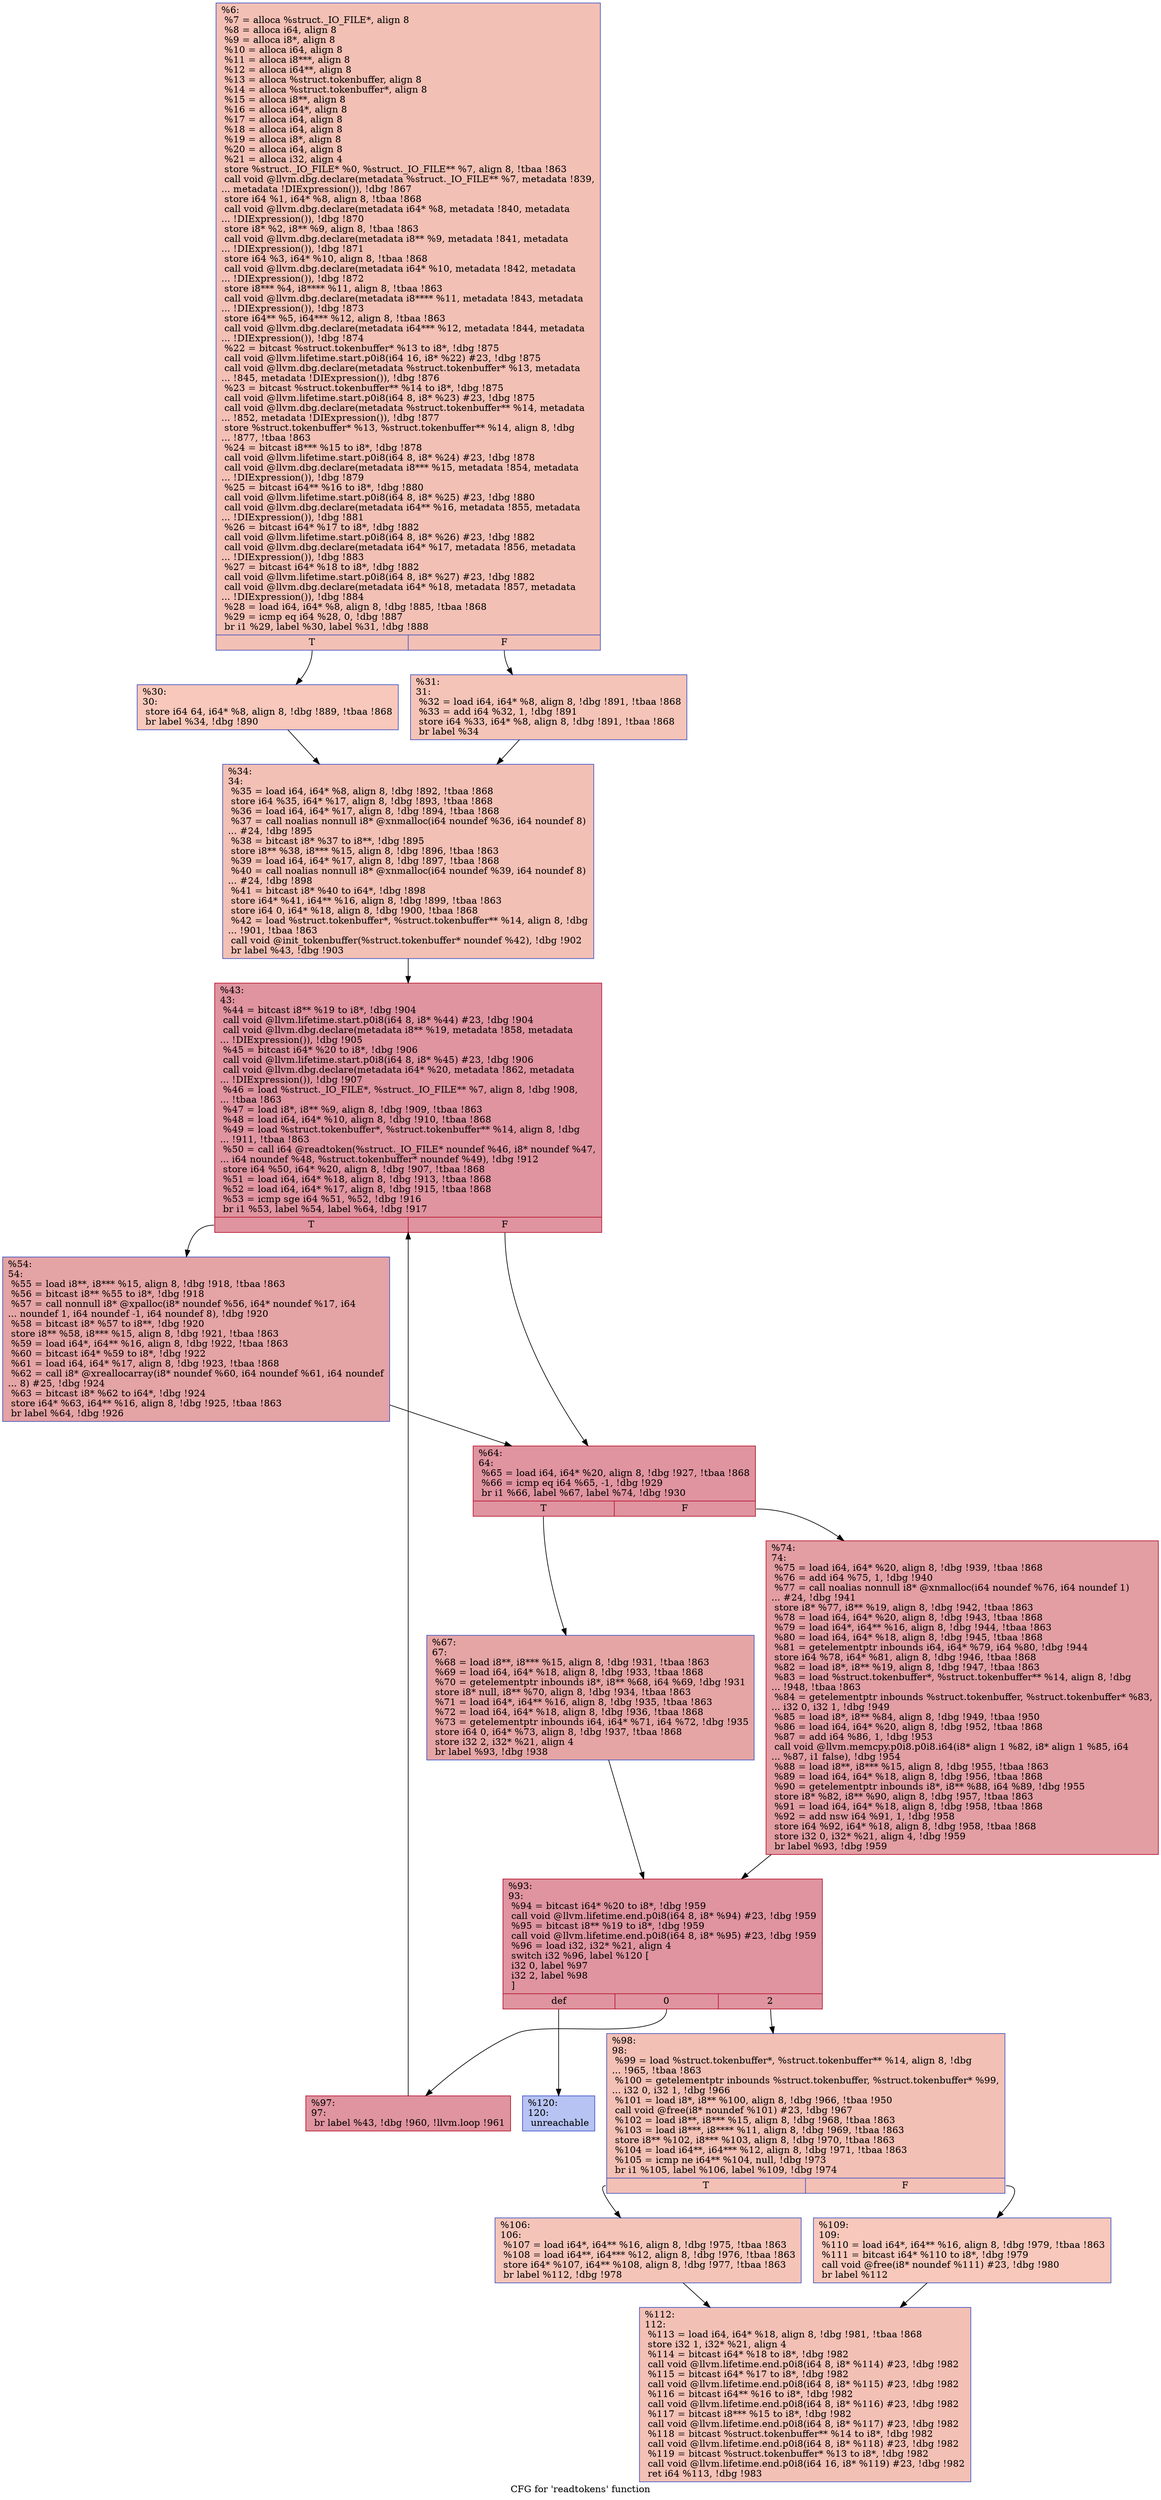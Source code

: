 digraph "CFG for 'readtokens' function" {
	label="CFG for 'readtokens' function";

	Node0x1c56300 [shape=record,color="#3d50c3ff", style=filled, fillcolor="#e5705870",label="{%6:\l  %7 = alloca %struct._IO_FILE*, align 8\l  %8 = alloca i64, align 8\l  %9 = alloca i8*, align 8\l  %10 = alloca i64, align 8\l  %11 = alloca i8***, align 8\l  %12 = alloca i64**, align 8\l  %13 = alloca %struct.tokenbuffer, align 8\l  %14 = alloca %struct.tokenbuffer*, align 8\l  %15 = alloca i8**, align 8\l  %16 = alloca i64*, align 8\l  %17 = alloca i64, align 8\l  %18 = alloca i64, align 8\l  %19 = alloca i8*, align 8\l  %20 = alloca i64, align 8\l  %21 = alloca i32, align 4\l  store %struct._IO_FILE* %0, %struct._IO_FILE** %7, align 8, !tbaa !863\l  call void @llvm.dbg.declare(metadata %struct._IO_FILE** %7, metadata !839,\l... metadata !DIExpression()), !dbg !867\l  store i64 %1, i64* %8, align 8, !tbaa !868\l  call void @llvm.dbg.declare(metadata i64* %8, metadata !840, metadata\l... !DIExpression()), !dbg !870\l  store i8* %2, i8** %9, align 8, !tbaa !863\l  call void @llvm.dbg.declare(metadata i8** %9, metadata !841, metadata\l... !DIExpression()), !dbg !871\l  store i64 %3, i64* %10, align 8, !tbaa !868\l  call void @llvm.dbg.declare(metadata i64* %10, metadata !842, metadata\l... !DIExpression()), !dbg !872\l  store i8*** %4, i8**** %11, align 8, !tbaa !863\l  call void @llvm.dbg.declare(metadata i8**** %11, metadata !843, metadata\l... !DIExpression()), !dbg !873\l  store i64** %5, i64*** %12, align 8, !tbaa !863\l  call void @llvm.dbg.declare(metadata i64*** %12, metadata !844, metadata\l... !DIExpression()), !dbg !874\l  %22 = bitcast %struct.tokenbuffer* %13 to i8*, !dbg !875\l  call void @llvm.lifetime.start.p0i8(i64 16, i8* %22) #23, !dbg !875\l  call void @llvm.dbg.declare(metadata %struct.tokenbuffer* %13, metadata\l... !845, metadata !DIExpression()), !dbg !876\l  %23 = bitcast %struct.tokenbuffer** %14 to i8*, !dbg !875\l  call void @llvm.lifetime.start.p0i8(i64 8, i8* %23) #23, !dbg !875\l  call void @llvm.dbg.declare(metadata %struct.tokenbuffer** %14, metadata\l... !852, metadata !DIExpression()), !dbg !877\l  store %struct.tokenbuffer* %13, %struct.tokenbuffer** %14, align 8, !dbg\l... !877, !tbaa !863\l  %24 = bitcast i8*** %15 to i8*, !dbg !878\l  call void @llvm.lifetime.start.p0i8(i64 8, i8* %24) #23, !dbg !878\l  call void @llvm.dbg.declare(metadata i8*** %15, metadata !854, metadata\l... !DIExpression()), !dbg !879\l  %25 = bitcast i64** %16 to i8*, !dbg !880\l  call void @llvm.lifetime.start.p0i8(i64 8, i8* %25) #23, !dbg !880\l  call void @llvm.dbg.declare(metadata i64** %16, metadata !855, metadata\l... !DIExpression()), !dbg !881\l  %26 = bitcast i64* %17 to i8*, !dbg !882\l  call void @llvm.lifetime.start.p0i8(i64 8, i8* %26) #23, !dbg !882\l  call void @llvm.dbg.declare(metadata i64* %17, metadata !856, metadata\l... !DIExpression()), !dbg !883\l  %27 = bitcast i64* %18 to i8*, !dbg !882\l  call void @llvm.lifetime.start.p0i8(i64 8, i8* %27) #23, !dbg !882\l  call void @llvm.dbg.declare(metadata i64* %18, metadata !857, metadata\l... !DIExpression()), !dbg !884\l  %28 = load i64, i64* %8, align 8, !dbg !885, !tbaa !868\l  %29 = icmp eq i64 %28, 0, !dbg !887\l  br i1 %29, label %30, label %31, !dbg !888\l|{<s0>T|<s1>F}}"];
	Node0x1c56300:s0 -> Node0x1c57410;
	Node0x1c56300:s1 -> Node0x1c57460;
	Node0x1c57410 [shape=record,color="#3d50c3ff", style=filled, fillcolor="#ed836670",label="{%30:\l30:                                               \l  store i64 64, i64* %8, align 8, !dbg !889, !tbaa !868\l  br label %34, !dbg !890\l}"];
	Node0x1c57410 -> Node0x1c574b0;
	Node0x1c57460 [shape=record,color="#3d50c3ff", style=filled, fillcolor="#e97a5f70",label="{%31:\l31:                                               \l  %32 = load i64, i64* %8, align 8, !dbg !891, !tbaa !868\l  %33 = add i64 %32, 1, !dbg !891\l  store i64 %33, i64* %8, align 8, !dbg !891, !tbaa !868\l  br label %34\l}"];
	Node0x1c57460 -> Node0x1c574b0;
	Node0x1c574b0 [shape=record,color="#3d50c3ff", style=filled, fillcolor="#e5705870",label="{%34:\l34:                                               \l  %35 = load i64, i64* %8, align 8, !dbg !892, !tbaa !868\l  store i64 %35, i64* %17, align 8, !dbg !893, !tbaa !868\l  %36 = load i64, i64* %17, align 8, !dbg !894, !tbaa !868\l  %37 = call noalias nonnull i8* @xnmalloc(i64 noundef %36, i64 noundef 8)\l... #24, !dbg !895\l  %38 = bitcast i8* %37 to i8**, !dbg !895\l  store i8** %38, i8*** %15, align 8, !dbg !896, !tbaa !863\l  %39 = load i64, i64* %17, align 8, !dbg !897, !tbaa !868\l  %40 = call noalias nonnull i8* @xnmalloc(i64 noundef %39, i64 noundef 8)\l... #24, !dbg !898\l  %41 = bitcast i8* %40 to i64*, !dbg !898\l  store i64* %41, i64** %16, align 8, !dbg !899, !tbaa !863\l  store i64 0, i64* %18, align 8, !dbg !900, !tbaa !868\l  %42 = load %struct.tokenbuffer*, %struct.tokenbuffer** %14, align 8, !dbg\l... !901, !tbaa !863\l  call void @init_tokenbuffer(%struct.tokenbuffer* noundef %42), !dbg !902\l  br label %43, !dbg !903\l}"];
	Node0x1c574b0 -> Node0x1c57500;
	Node0x1c57500 [shape=record,color="#b70d28ff", style=filled, fillcolor="#b70d2870",label="{%43:\l43:                                               \l  %44 = bitcast i8** %19 to i8*, !dbg !904\l  call void @llvm.lifetime.start.p0i8(i64 8, i8* %44) #23, !dbg !904\l  call void @llvm.dbg.declare(metadata i8** %19, metadata !858, metadata\l... !DIExpression()), !dbg !905\l  %45 = bitcast i64* %20 to i8*, !dbg !906\l  call void @llvm.lifetime.start.p0i8(i64 8, i8* %45) #23, !dbg !906\l  call void @llvm.dbg.declare(metadata i64* %20, metadata !862, metadata\l... !DIExpression()), !dbg !907\l  %46 = load %struct._IO_FILE*, %struct._IO_FILE** %7, align 8, !dbg !908,\l... !tbaa !863\l  %47 = load i8*, i8** %9, align 8, !dbg !909, !tbaa !863\l  %48 = load i64, i64* %10, align 8, !dbg !910, !tbaa !868\l  %49 = load %struct.tokenbuffer*, %struct.tokenbuffer** %14, align 8, !dbg\l... !911, !tbaa !863\l  %50 = call i64 @readtoken(%struct._IO_FILE* noundef %46, i8* noundef %47,\l... i64 noundef %48, %struct.tokenbuffer* noundef %49), !dbg !912\l  store i64 %50, i64* %20, align 8, !dbg !907, !tbaa !868\l  %51 = load i64, i64* %18, align 8, !dbg !913, !tbaa !868\l  %52 = load i64, i64* %17, align 8, !dbg !915, !tbaa !868\l  %53 = icmp sge i64 %51, %52, !dbg !916\l  br i1 %53, label %54, label %64, !dbg !917\l|{<s0>T|<s1>F}}"];
	Node0x1c57500:s0 -> Node0x1c57550;
	Node0x1c57500:s1 -> Node0x1c575a0;
	Node0x1c57550 [shape=record,color="#3d50c3ff", style=filled, fillcolor="#c32e3170",label="{%54:\l54:                                               \l  %55 = load i8**, i8*** %15, align 8, !dbg !918, !tbaa !863\l  %56 = bitcast i8** %55 to i8*, !dbg !918\l  %57 = call nonnull i8* @xpalloc(i8* noundef %56, i64* noundef %17, i64\l... noundef 1, i64 noundef -1, i64 noundef 8), !dbg !920\l  %58 = bitcast i8* %57 to i8**, !dbg !920\l  store i8** %58, i8*** %15, align 8, !dbg !921, !tbaa !863\l  %59 = load i64*, i64** %16, align 8, !dbg !922, !tbaa !863\l  %60 = bitcast i64* %59 to i8*, !dbg !922\l  %61 = load i64, i64* %17, align 8, !dbg !923, !tbaa !868\l  %62 = call i8* @xreallocarray(i8* noundef %60, i64 noundef %61, i64 noundef\l... 8) #25, !dbg !924\l  %63 = bitcast i8* %62 to i64*, !dbg !924\l  store i64* %63, i64** %16, align 8, !dbg !925, !tbaa !863\l  br label %64, !dbg !926\l}"];
	Node0x1c57550 -> Node0x1c575a0;
	Node0x1c575a0 [shape=record,color="#b70d28ff", style=filled, fillcolor="#b70d2870",label="{%64:\l64:                                               \l  %65 = load i64, i64* %20, align 8, !dbg !927, !tbaa !868\l  %66 = icmp eq i64 %65, -1, !dbg !929\l  br i1 %66, label %67, label %74, !dbg !930\l|{<s0>T|<s1>F}}"];
	Node0x1c575a0:s0 -> Node0x1c575f0;
	Node0x1c575a0:s1 -> Node0x1c57640;
	Node0x1c575f0 [shape=record,color="#3d50c3ff", style=filled, fillcolor="#c5333470",label="{%67:\l67:                                               \l  %68 = load i8**, i8*** %15, align 8, !dbg !931, !tbaa !863\l  %69 = load i64, i64* %18, align 8, !dbg !933, !tbaa !868\l  %70 = getelementptr inbounds i8*, i8** %68, i64 %69, !dbg !931\l  store i8* null, i8** %70, align 8, !dbg !934, !tbaa !863\l  %71 = load i64*, i64** %16, align 8, !dbg !935, !tbaa !863\l  %72 = load i64, i64* %18, align 8, !dbg !936, !tbaa !868\l  %73 = getelementptr inbounds i64, i64* %71, i64 %72, !dbg !935\l  store i64 0, i64* %73, align 8, !dbg !937, !tbaa !868\l  store i32 2, i32* %21, align 4\l  br label %93, !dbg !938\l}"];
	Node0x1c575f0 -> Node0x1c57690;
	Node0x1c57640 [shape=record,color="#b70d28ff", style=filled, fillcolor="#be242e70",label="{%74:\l74:                                               \l  %75 = load i64, i64* %20, align 8, !dbg !939, !tbaa !868\l  %76 = add i64 %75, 1, !dbg !940\l  %77 = call noalias nonnull i8* @xnmalloc(i64 noundef %76, i64 noundef 1)\l... #24, !dbg !941\l  store i8* %77, i8** %19, align 8, !dbg !942, !tbaa !863\l  %78 = load i64, i64* %20, align 8, !dbg !943, !tbaa !868\l  %79 = load i64*, i64** %16, align 8, !dbg !944, !tbaa !863\l  %80 = load i64, i64* %18, align 8, !dbg !945, !tbaa !868\l  %81 = getelementptr inbounds i64, i64* %79, i64 %80, !dbg !944\l  store i64 %78, i64* %81, align 8, !dbg !946, !tbaa !868\l  %82 = load i8*, i8** %19, align 8, !dbg !947, !tbaa !863\l  %83 = load %struct.tokenbuffer*, %struct.tokenbuffer** %14, align 8, !dbg\l... !948, !tbaa !863\l  %84 = getelementptr inbounds %struct.tokenbuffer, %struct.tokenbuffer* %83,\l... i32 0, i32 1, !dbg !949\l  %85 = load i8*, i8** %84, align 8, !dbg !949, !tbaa !950\l  %86 = load i64, i64* %20, align 8, !dbg !952, !tbaa !868\l  %87 = add i64 %86, 1, !dbg !953\l  call void @llvm.memcpy.p0i8.p0i8.i64(i8* align 1 %82, i8* align 1 %85, i64\l... %87, i1 false), !dbg !954\l  %88 = load i8**, i8*** %15, align 8, !dbg !955, !tbaa !863\l  %89 = load i64, i64* %18, align 8, !dbg !956, !tbaa !868\l  %90 = getelementptr inbounds i8*, i8** %88, i64 %89, !dbg !955\l  store i8* %82, i8** %90, align 8, !dbg !957, !tbaa !863\l  %91 = load i64, i64* %18, align 8, !dbg !958, !tbaa !868\l  %92 = add nsw i64 %91, 1, !dbg !958\l  store i64 %92, i64* %18, align 8, !dbg !958, !tbaa !868\l  store i32 0, i32* %21, align 4, !dbg !959\l  br label %93, !dbg !959\l}"];
	Node0x1c57640 -> Node0x1c57690;
	Node0x1c57690 [shape=record,color="#b70d28ff", style=filled, fillcolor="#b70d2870",label="{%93:\l93:                                               \l  %94 = bitcast i64* %20 to i8*, !dbg !959\l  call void @llvm.lifetime.end.p0i8(i64 8, i8* %94) #23, !dbg !959\l  %95 = bitcast i8** %19 to i8*, !dbg !959\l  call void @llvm.lifetime.end.p0i8(i64 8, i8* %95) #23, !dbg !959\l  %96 = load i32, i32* %21, align 4\l  switch i32 %96, label %120 [\l    i32 0, label %97\l    i32 2, label %98\l  ]\l|{<s0>def|<s1>0|<s2>2}}"];
	Node0x1c57690:s0 -> Node0x1c57870;
	Node0x1c57690:s1 -> Node0x1c576e0;
	Node0x1c57690:s2 -> Node0x1c57730;
	Node0x1c576e0 [shape=record,color="#b70d28ff", style=filled, fillcolor="#b70d2870",label="{%97:\l97:                                               \l  br label %43, !dbg !960, !llvm.loop !961\l}"];
	Node0x1c576e0 -> Node0x1c57500;
	Node0x1c57730 [shape=record,color="#3d50c3ff", style=filled, fillcolor="#e5705870",label="{%98:\l98:                                               \l  %99 = load %struct.tokenbuffer*, %struct.tokenbuffer** %14, align 8, !dbg\l... !965, !tbaa !863\l  %100 = getelementptr inbounds %struct.tokenbuffer, %struct.tokenbuffer* %99,\l... i32 0, i32 1, !dbg !966\l  %101 = load i8*, i8** %100, align 8, !dbg !966, !tbaa !950\l  call void @free(i8* noundef %101) #23, !dbg !967\l  %102 = load i8**, i8*** %15, align 8, !dbg !968, !tbaa !863\l  %103 = load i8***, i8**** %11, align 8, !dbg !969, !tbaa !863\l  store i8** %102, i8*** %103, align 8, !dbg !970, !tbaa !863\l  %104 = load i64**, i64*** %12, align 8, !dbg !971, !tbaa !863\l  %105 = icmp ne i64** %104, null, !dbg !973\l  br i1 %105, label %106, label %109, !dbg !974\l|{<s0>T|<s1>F}}"];
	Node0x1c57730:s0 -> Node0x1c57780;
	Node0x1c57730:s1 -> Node0x1c577d0;
	Node0x1c57780 [shape=record,color="#3d50c3ff", style=filled, fillcolor="#e97a5f70",label="{%106:\l106:                                              \l  %107 = load i64*, i64** %16, align 8, !dbg !975, !tbaa !863\l  %108 = load i64**, i64*** %12, align 8, !dbg !976, !tbaa !863\l  store i64* %107, i64** %108, align 8, !dbg !977, !tbaa !863\l  br label %112, !dbg !978\l}"];
	Node0x1c57780 -> Node0x1c57820;
	Node0x1c577d0 [shape=record,color="#3d50c3ff", style=filled, fillcolor="#ed836670",label="{%109:\l109:                                              \l  %110 = load i64*, i64** %16, align 8, !dbg !979, !tbaa !863\l  %111 = bitcast i64* %110 to i8*, !dbg !979\l  call void @free(i8* noundef %111) #23, !dbg !980\l  br label %112\l}"];
	Node0x1c577d0 -> Node0x1c57820;
	Node0x1c57820 [shape=record,color="#3d50c3ff", style=filled, fillcolor="#e5705870",label="{%112:\l112:                                              \l  %113 = load i64, i64* %18, align 8, !dbg !981, !tbaa !868\l  store i32 1, i32* %21, align 4\l  %114 = bitcast i64* %18 to i8*, !dbg !982\l  call void @llvm.lifetime.end.p0i8(i64 8, i8* %114) #23, !dbg !982\l  %115 = bitcast i64* %17 to i8*, !dbg !982\l  call void @llvm.lifetime.end.p0i8(i64 8, i8* %115) #23, !dbg !982\l  %116 = bitcast i64** %16 to i8*, !dbg !982\l  call void @llvm.lifetime.end.p0i8(i64 8, i8* %116) #23, !dbg !982\l  %117 = bitcast i8*** %15 to i8*, !dbg !982\l  call void @llvm.lifetime.end.p0i8(i64 8, i8* %117) #23, !dbg !982\l  %118 = bitcast %struct.tokenbuffer** %14 to i8*, !dbg !982\l  call void @llvm.lifetime.end.p0i8(i64 8, i8* %118) #23, !dbg !982\l  %119 = bitcast %struct.tokenbuffer* %13 to i8*, !dbg !982\l  call void @llvm.lifetime.end.p0i8(i64 16, i8* %119) #23, !dbg !982\l  ret i64 %113, !dbg !983\l}"];
	Node0x1c57870 [shape=record,color="#3d50c3ff", style=filled, fillcolor="#5977e370",label="{%120:\l120:                                              \l  unreachable\l}"];
}
